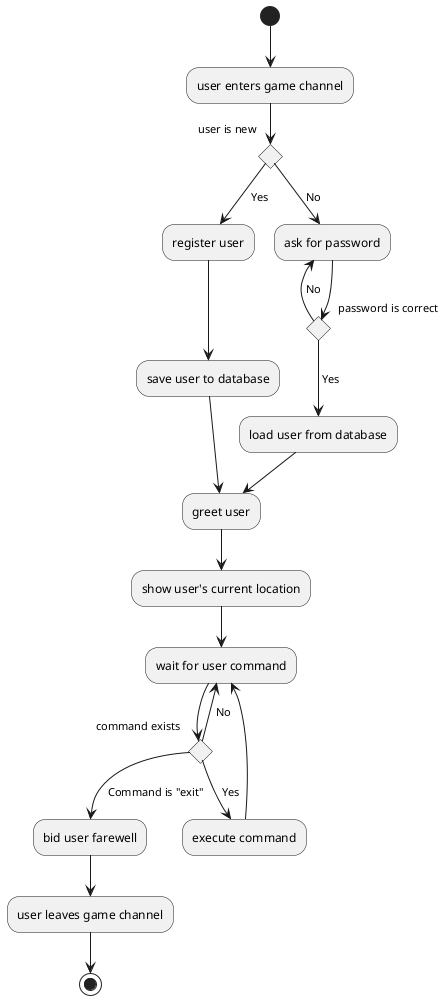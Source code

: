 @startuml

(*)  --> "user enters game channel"

If "user is new" then
    --> [ Yes ] "register user"
    --> "save user to database"
    --> "greet user"
else
    --> [ No ] "ask for password"

        If "password is correct" then
            --> [ Yes ] "load user from database"
            --> "greet user"

            --> "show user's current location"
            --> "wait for user command"

            If "command exists" then
                --> [ Yes ] "execute command"
                --> "wait for user command"
            else
                --> [ No ] "wait for user command"
            else
                --> [ Command is "exit" ] "bid user farewell"
                --> "user leaves game channel"
                -->(*)
            Endif
        else
            --> [ No ] "ask for password"
        Endif
Endif

@enduml